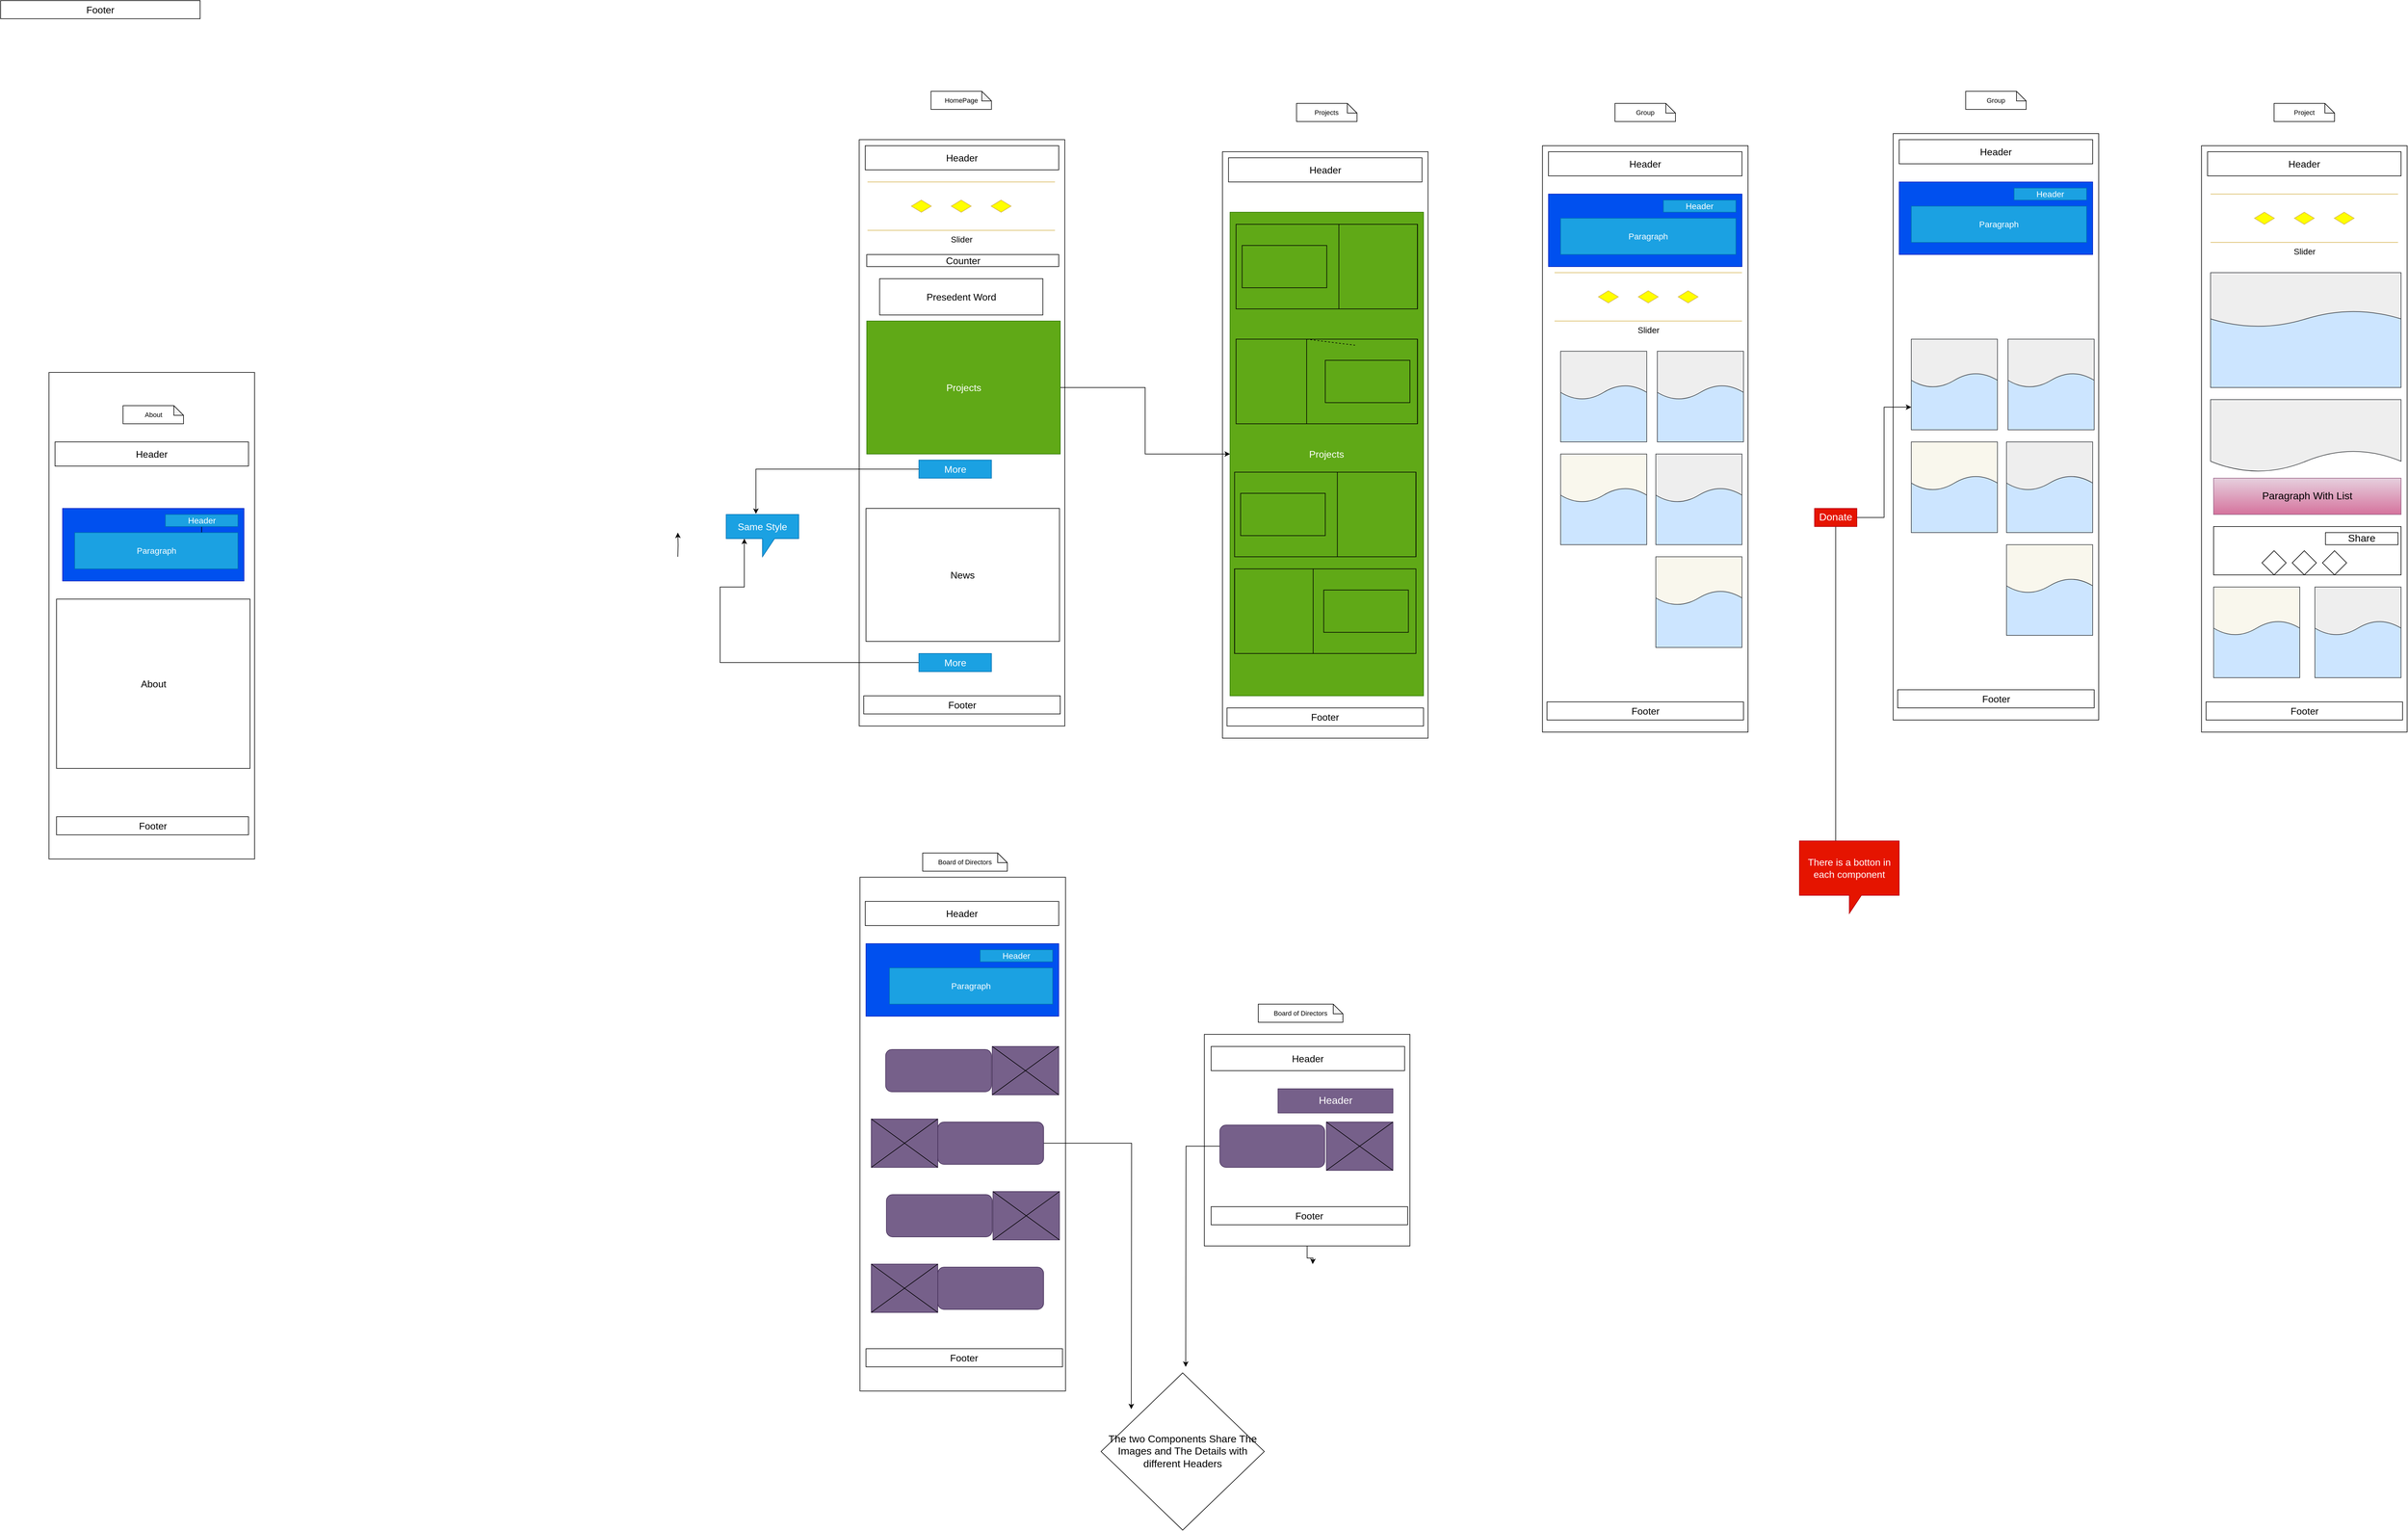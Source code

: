 <mxfile version="20.2.2" type="github">
  <diagram id="3tNO3jkayJGjovwc4Qjn" name="Page-1">
    <mxGraphModel dx="3144" dy="2160" grid="0" gridSize="10" guides="1" tooltips="1" connect="1" arrows="1" fold="1" page="1" pageScale="1" pageWidth="3300" pageHeight="4681" math="0" shadow="0">
      <root>
        <mxCell id="0" />
        <mxCell id="1" parent="0" />
        <mxCell id="f2MKxU73Fepq0yuGilzE-4" value="Footer" style="rounded=0;whiteSpace=wrap;html=1;fontSize=16;fillColor=none;" vertex="1" parent="1">
          <mxGeometry x="640" y="230" width="330" height="30" as="geometry" />
        </mxCell>
        <mxCell id="f2MKxU73Fepq0yuGilzE-7" value="" style="rounded=0;whiteSpace=wrap;html=1;fontSize=16;fillColor=none;" vertex="1" parent="1">
          <mxGeometry x="2060" y="460" width="340" height="970" as="geometry" />
        </mxCell>
        <mxCell id="f2MKxU73Fepq0yuGilzE-9" value="Header" style="rounded=0;whiteSpace=wrap;html=1;fontSize=16;fillColor=none;" vertex="1" parent="1">
          <mxGeometry x="2070" y="470" width="320" height="40" as="geometry" />
        </mxCell>
        <mxCell id="f2MKxU73Fepq0yuGilzE-10" value="Footer" style="rounded=0;whiteSpace=wrap;html=1;fontSize=16;fillColor=none;" vertex="1" parent="1">
          <mxGeometry x="2067.5" y="1380" width="325" height="30" as="geometry" />
        </mxCell>
        <mxCell id="f2MKxU73Fepq0yuGilzE-35" value="Counter" style="rounded=0;whiteSpace=wrap;html=1;fontSize=16;fillColor=none;" vertex="1" parent="1">
          <mxGeometry x="2072.5" y="650" width="317.5" height="20" as="geometry" />
        </mxCell>
        <mxCell id="f2MKxU73Fepq0yuGilzE-37" value="Presedent Word" style="rounded=0;whiteSpace=wrap;html=1;fontSize=16;fillColor=none;" vertex="1" parent="1">
          <mxGeometry x="2093.75" y="690" width="270" height="60" as="geometry" />
        </mxCell>
        <mxCell id="f2MKxU73Fepq0yuGilzE-69" style="edgeStyle=orthogonalEdgeStyle;rounded=0;orthogonalLoop=1;jettySize=auto;html=1;fontSize=16;" edge="1" parent="1" source="f2MKxU73Fepq0yuGilzE-38" target="f2MKxU73Fepq0yuGilzE-60">
          <mxGeometry relative="1" as="geometry" />
        </mxCell>
        <mxCell id="f2MKxU73Fepq0yuGilzE-38" value="Projects" style="rounded=0;whiteSpace=wrap;html=1;fontSize=16;fillColor=#60a917;fontColor=#ffffff;strokeColor=#2D7600;" vertex="1" parent="1">
          <mxGeometry x="2072.5" y="760" width="320" height="220" as="geometry" />
        </mxCell>
        <mxCell id="f2MKxU73Fepq0yuGilzE-39" value="News" style="rounded=0;whiteSpace=wrap;html=1;fontSize=16;fillColor=none;" vertex="1" parent="1">
          <mxGeometry x="2071.25" y="1070" width="320" height="220" as="geometry" />
        </mxCell>
        <mxCell id="f2MKxU73Fepq0yuGilzE-42" value="HomePage" style="shape=note;whiteSpace=wrap;html=1;backgroundOutline=1;darkOpacity=0.05;fontSize=11;fillColor=none;size=16;" vertex="1" parent="1">
          <mxGeometry x="2178.75" y="380" width="100" height="30" as="geometry" />
        </mxCell>
        <mxCell id="f2MKxU73Fepq0yuGilzE-46" style="edgeStyle=orthogonalEdgeStyle;rounded=0;orthogonalLoop=1;jettySize=auto;html=1;fontSize=16;entryX=0.41;entryY=-0.014;entryDx=0;entryDy=0;entryPerimeter=0;" edge="1" parent="1" source="f2MKxU73Fepq0yuGilzE-44" target="f2MKxU73Fepq0yuGilzE-52">
          <mxGeometry relative="1" as="geometry">
            <mxPoint x="1890" y="1100" as="targetPoint" />
            <Array as="points">
              <mxPoint x="1889" y="1005" />
            </Array>
          </mxGeometry>
        </mxCell>
        <mxCell id="f2MKxU73Fepq0yuGilzE-44" value="More" style="rounded=0;whiteSpace=wrap;html=1;fontSize=16;fillColor=#1ba1e2;fontColor=#ffffff;strokeColor=#006EAF;" vertex="1" parent="1">
          <mxGeometry x="2158.75" y="990" width="120" height="30" as="geometry" />
        </mxCell>
        <mxCell id="f2MKxU73Fepq0yuGilzE-47" style="edgeStyle=orthogonalEdgeStyle;rounded=0;orthogonalLoop=1;jettySize=auto;html=1;fontSize=16;" edge="1" parent="1" source="f2MKxU73Fepq0yuGilzE-45" target="f2MKxU73Fepq0yuGilzE-52">
          <mxGeometry relative="1" as="geometry">
            <mxPoint x="1890" y="1140" as="targetPoint" />
            <Array as="points">
              <mxPoint x="1830" y="1325" />
              <mxPoint x="1830" y="1200" />
              <mxPoint x="1870" y="1200" />
            </Array>
          </mxGeometry>
        </mxCell>
        <mxCell id="f2MKxU73Fepq0yuGilzE-45" value="More" style="rounded=0;whiteSpace=wrap;html=1;fontSize=16;fillColor=#1ba1e2;fontColor=#ffffff;strokeColor=#006EAF;" vertex="1" parent="1">
          <mxGeometry x="2158.75" y="1310" width="120" height="30" as="geometry" />
        </mxCell>
        <mxCell id="f2MKxU73Fepq0yuGilzE-51" style="edgeStyle=orthogonalEdgeStyle;rounded=0;orthogonalLoop=1;jettySize=auto;html=1;exitX=0.5;exitY=1;exitDx=0;exitDy=0;entryX=0.5;entryY=0;entryDx=0;entryDy=0;fontSize=16;" edge="1" parent="1">
          <mxGeometry relative="1" as="geometry">
            <mxPoint x="1760" y="1150" as="sourcePoint" />
            <mxPoint x="1760" y="1110" as="targetPoint" />
          </mxGeometry>
        </mxCell>
        <mxCell id="f2MKxU73Fepq0yuGilzE-52" value="Same Style" style="shape=callout;whiteSpace=wrap;html=1;perimeter=calloutPerimeter;fontSize=16;fillColor=#1ba1e2;fontColor=#ffffff;strokeColor=#006EAF;" vertex="1" parent="1">
          <mxGeometry x="1840" y="1080" width="120" height="70" as="geometry" />
        </mxCell>
        <mxCell id="f2MKxU73Fepq0yuGilzE-54" value="" style="rounded=0;whiteSpace=wrap;html=1;fontSize=16;fillColor=none;" vertex="1" parent="1">
          <mxGeometry x="2660.8" y="480" width="340" height="970" as="geometry" />
        </mxCell>
        <mxCell id="f2MKxU73Fepq0yuGilzE-55" value="Header" style="rounded=0;whiteSpace=wrap;html=1;fontSize=16;fillColor=none;" vertex="1" parent="1">
          <mxGeometry x="2670.8" y="490" width="320" height="40" as="geometry" />
        </mxCell>
        <mxCell id="f2MKxU73Fepq0yuGilzE-56" value="Footer" style="rounded=0;whiteSpace=wrap;html=1;fontSize=16;fillColor=none;" vertex="1" parent="1">
          <mxGeometry x="2668.3" y="1400" width="325" height="30" as="geometry" />
        </mxCell>
        <mxCell id="f2MKxU73Fepq0yuGilzE-60" value="Projects" style="rounded=0;whiteSpace=wrap;html=1;fontSize=16;fillColor=#60a917;fontColor=#ffffff;strokeColor=#2D7600;" vertex="1" parent="1">
          <mxGeometry x="2673.3" y="580" width="320" height="800" as="geometry" />
        </mxCell>
        <mxCell id="f2MKxU73Fepq0yuGilzE-71" value="Header" style="rounded=0;whiteSpace=wrap;html=1;fontSize=16;fillColor=none;" vertex="1" parent="1">
          <mxGeometry x="730" y="960" width="320" height="40" as="geometry" />
        </mxCell>
        <mxCell id="f2MKxU73Fepq0yuGilzE-72" value="Footer" style="rounded=0;whiteSpace=wrap;html=1;fontSize=16;fillColor=none;" vertex="1" parent="1">
          <mxGeometry x="732.5" y="1580" width="317.5" height="30" as="geometry" />
        </mxCell>
        <mxCell id="f2MKxU73Fepq0yuGilzE-73" value="About" style="rounded=0;whiteSpace=wrap;html=1;fontSize=16;fillColor=none;" vertex="1" parent="1">
          <mxGeometry x="732.5" y="1220" width="320" height="280" as="geometry" />
        </mxCell>
        <mxCell id="f2MKxU73Fepq0yuGilzE-74" value="Projects" style="shape=note;whiteSpace=wrap;html=1;backgroundOutline=1;darkOpacity=0.05;fontSize=11;fillColor=none;size=16;" vertex="1" parent="1">
          <mxGeometry x="2783.3" y="400" width="100" height="30" as="geometry" />
        </mxCell>
        <mxCell id="f2MKxU73Fepq0yuGilzE-75" value="About" style="shape=note;whiteSpace=wrap;html=1;backgroundOutline=1;darkOpacity=0.05;fontSize=11;fillColor=none;size=16;" vertex="1" parent="1">
          <mxGeometry x="842.5" y="900" width="100" height="30" as="geometry" />
        </mxCell>
        <mxCell id="f2MKxU73Fepq0yuGilzE-76" value="" style="rounded=0;whiteSpace=wrap;html=1;fontSize=16;fillColor=none;" vertex="1" parent="1">
          <mxGeometry x="720" y="845" width="340" height="805" as="geometry" />
        </mxCell>
        <mxCell id="f2MKxU73Fepq0yuGilzE-77" value="" style="rounded=0;whiteSpace=wrap;html=1;fontSize=16;fillColor=#0050ef;strokeColor=#001DBC;fontColor=#ffffff;" vertex="1" parent="1">
          <mxGeometry x="742.5" y="1070" width="300" height="120" as="geometry" />
        </mxCell>
        <mxCell id="f2MKxU73Fepq0yuGilzE-83" value="" style="edgeStyle=orthogonalEdgeStyle;rounded=0;orthogonalLoop=1;jettySize=auto;html=1;fontSize=14;" edge="1" parent="1" source="f2MKxU73Fepq0yuGilzE-78" target="f2MKxU73Fepq0yuGilzE-79">
          <mxGeometry relative="1" as="geometry" />
        </mxCell>
        <mxCell id="f2MKxU73Fepq0yuGilzE-78" value="Header" style="rounded=0;whiteSpace=wrap;html=1;fontSize=14;fillColor=#1ba1e2;fontColor=#ffffff;strokeColor=#006EAF;" vertex="1" parent="1">
          <mxGeometry x="912.5" y="1080" width="120" height="20" as="geometry" />
        </mxCell>
        <mxCell id="f2MKxU73Fepq0yuGilzE-79" value="Paragraph" style="rounded=0;whiteSpace=wrap;html=1;fontSize=14;fillColor=#1ba1e2;fontColor=#ffffff;strokeColor=#006EAF;" vertex="1" parent="1">
          <mxGeometry x="762.5" y="1110" width="270" height="60" as="geometry" />
        </mxCell>
        <mxCell id="f2MKxU73Fepq0yuGilzE-84" value="" style="rounded=0;whiteSpace=wrap;html=1;fontSize=16;fillColor=#0050ef;strokeColor=#001DBC;fontColor=#ffffff;" vertex="1" parent="1">
          <mxGeometry x="2071.25" y="1790" width="318.75" height="120" as="geometry" />
        </mxCell>
        <mxCell id="f2MKxU73Fepq0yuGilzE-85" value="Header" style="rounded=0;whiteSpace=wrap;html=1;fontSize=14;fillColor=#1ba1e2;fontColor=#ffffff;strokeColor=#006EAF;" vertex="1" parent="1">
          <mxGeometry x="2260" y="1800" width="120" height="20" as="geometry" />
        </mxCell>
        <mxCell id="f2MKxU73Fepq0yuGilzE-86" value="Paragraph" style="rounded=0;whiteSpace=wrap;html=1;fontSize=14;fillColor=#1ba1e2;fontColor=#ffffff;strokeColor=#006EAF;" vertex="1" parent="1">
          <mxGeometry x="2110" y="1830" width="270" height="60" as="geometry" />
        </mxCell>
        <mxCell id="f2MKxU73Fepq0yuGilzE-87" value="" style="rounded=0;whiteSpace=wrap;html=1;fontSize=14;fillColor=none;" vertex="1" parent="1">
          <mxGeometry x="2683.3" y="600" width="300" height="140" as="geometry" />
        </mxCell>
        <mxCell id="f2MKxU73Fepq0yuGilzE-88" value="" style="rounded=0;whiteSpace=wrap;html=1;fontSize=14;fillColor=none;" vertex="1" parent="1">
          <mxGeometry x="2853.3" y="600" width="130" height="140" as="geometry" />
        </mxCell>
        <mxCell id="f2MKxU73Fepq0yuGilzE-89" value="" style="rounded=0;whiteSpace=wrap;html=1;fontSize=14;fillColor=none;" vertex="1" parent="1">
          <mxGeometry x="2693.3" y="635" width="140" height="70" as="geometry" />
        </mxCell>
        <mxCell id="f2MKxU73Fepq0yuGilzE-90" value="" style="rounded=0;whiteSpace=wrap;html=1;fontSize=14;fillColor=none;" vertex="1" parent="1">
          <mxGeometry x="2683.3" y="790" width="300" height="140" as="geometry" />
        </mxCell>
        <mxCell id="f2MKxU73Fepq0yuGilzE-91" value="" style="rounded=0;whiteSpace=wrap;html=1;fontSize=14;fillColor=none;" vertex="1" parent="1">
          <mxGeometry x="2800" y="790" width="183.3" height="140" as="geometry" />
        </mxCell>
        <mxCell id="f2MKxU73Fepq0yuGilzE-92" value="" style="rounded=0;whiteSpace=wrap;html=1;fontSize=14;fillColor=none;" vertex="1" parent="1">
          <mxGeometry x="2830.8" y="825" width="140" height="70" as="geometry" />
        </mxCell>
        <mxCell id="f2MKxU73Fepq0yuGilzE-96" value="" style="rounded=0;whiteSpace=wrap;html=1;fontSize=14;fillColor=none;" vertex="1" parent="1">
          <mxGeometry x="2680.8" y="1010" width="300" height="140" as="geometry" />
        </mxCell>
        <mxCell id="f2MKxU73Fepq0yuGilzE-97" value="" style="rounded=0;whiteSpace=wrap;html=1;fontSize=14;fillColor=none;" vertex="1" parent="1">
          <mxGeometry x="2850.8" y="1010" width="130" height="140" as="geometry" />
        </mxCell>
        <mxCell id="f2MKxU73Fepq0yuGilzE-98" value="" style="rounded=0;whiteSpace=wrap;html=1;fontSize=14;fillColor=none;" vertex="1" parent="1">
          <mxGeometry x="2690.8" y="1045" width="140" height="70" as="geometry" />
        </mxCell>
        <mxCell id="f2MKxU73Fepq0yuGilzE-99" value="" style="rounded=0;whiteSpace=wrap;html=1;fontSize=14;fillColor=none;" vertex="1" parent="1">
          <mxGeometry x="2680.8" y="1170" width="300" height="140" as="geometry" />
        </mxCell>
        <mxCell id="f2MKxU73Fepq0yuGilzE-100" value="" style="rounded=0;whiteSpace=wrap;html=1;fontSize=14;fillColor=none;" vertex="1" parent="1">
          <mxGeometry x="2828.3" y="1205" width="140" height="70" as="geometry" />
        </mxCell>
        <mxCell id="f2MKxU73Fepq0yuGilzE-101" value="" style="rounded=0;whiteSpace=wrap;html=1;fontSize=14;fillColor=none;" vertex="1" parent="1">
          <mxGeometry x="2680.8" y="1170" width="130" height="140" as="geometry" />
        </mxCell>
        <mxCell id="f2MKxU73Fepq0yuGilzE-102" value="" style="rounded=0;whiteSpace=wrap;html=1;fontSize=16;fillColor=none;" vertex="1" parent="1">
          <mxGeometry x="3190" y="470" width="340" height="970" as="geometry" />
        </mxCell>
        <mxCell id="f2MKxU73Fepq0yuGilzE-103" value="Header" style="rounded=0;whiteSpace=wrap;html=1;fontSize=16;fillColor=none;" vertex="1" parent="1">
          <mxGeometry x="3200" y="480" width="320" height="40" as="geometry" />
        </mxCell>
        <mxCell id="f2MKxU73Fepq0yuGilzE-104" value="Footer" style="rounded=0;whiteSpace=wrap;html=1;fontSize=16;fillColor=none;" vertex="1" parent="1">
          <mxGeometry x="3197.5" y="1390" width="325" height="30" as="geometry" />
        </mxCell>
        <mxCell id="f2MKxU73Fepq0yuGilzE-105" value="Group" style="shape=note;whiteSpace=wrap;html=1;backgroundOutline=1;darkOpacity=0.05;fontSize=11;fillColor=none;size=16;" vertex="1" parent="1">
          <mxGeometry x="3310" y="400" width="100" height="30" as="geometry" />
        </mxCell>
        <mxCell id="f2MKxU73Fepq0yuGilzE-106" value="" style="rounded=0;whiteSpace=wrap;html=1;fontSize=16;fillColor=#0050ef;strokeColor=#001DBC;fontColor=#ffffff;" vertex="1" parent="1">
          <mxGeometry x="3200" y="550" width="320" height="120" as="geometry" />
        </mxCell>
        <mxCell id="f2MKxU73Fepq0yuGilzE-107" value="Header" style="rounded=0;whiteSpace=wrap;html=1;fontSize=14;fillColor=#1ba1e2;fontColor=#ffffff;strokeColor=#006EAF;" vertex="1" parent="1">
          <mxGeometry x="3390" y="560" width="120" height="20" as="geometry" />
        </mxCell>
        <mxCell id="f2MKxU73Fepq0yuGilzE-108" value="Paragraph" style="rounded=0;whiteSpace=wrap;html=1;fontSize=14;fillColor=#1ba1e2;fontColor=#ffffff;strokeColor=#006EAF;" vertex="1" parent="1">
          <mxGeometry x="3220" y="590" width="290" height="60" as="geometry" />
        </mxCell>
        <mxCell id="f2MKxU73Fepq0yuGilzE-114" value="" style="endArrow=none;dashed=1;html=1;rounded=0;fontSize=14;exitX=0;exitY=0;exitDx=0;exitDy=0;" edge="1" parent="1" source="f2MKxU73Fepq0yuGilzE-91">
          <mxGeometry width="50" height="50" relative="1" as="geometry">
            <mxPoint x="2830" y="850" as="sourcePoint" />
            <mxPoint x="2880" y="800" as="targetPoint" />
          </mxGeometry>
        </mxCell>
        <mxCell id="f2MKxU73Fepq0yuGilzE-117" value="" style="rounded=0;whiteSpace=wrap;html=1;fontSize=14;fillColor=#cce5ff;strokeColor=#36393d;" vertex="1" parent="1">
          <mxGeometry x="3380" y="810" width="142.5" height="150" as="geometry" />
        </mxCell>
        <mxCell id="f2MKxU73Fepq0yuGilzE-118" value="" style="shape=document;whiteSpace=wrap;html=1;boundedLbl=1;fontSize=14;fillColor=#eeeeee;strokeColor=#36393d;" vertex="1" parent="1">
          <mxGeometry x="3380" y="810" width="142.5" height="80" as="geometry" />
        </mxCell>
        <mxCell id="f2MKxU73Fepq0yuGilzE-119" value="Slider" style="verticalLabelPosition=bottom;verticalAlign=top;html=1;shape=mxgraph.flowchart.parallel_mode;pointerEvents=1;fontSize=14;fillColor=default;gradientColor=#ffd966;strokeColor=#d6b656;" vertex="1" parent="1">
          <mxGeometry x="3210" y="680" width="310" height="80" as="geometry" />
        </mxCell>
        <mxCell id="f2MKxU73Fepq0yuGilzE-120" value="Slider" style="verticalLabelPosition=bottom;verticalAlign=top;html=1;shape=mxgraph.flowchart.parallel_mode;pointerEvents=1;fontSize=14;fillColor=default;gradientColor=#ffd966;strokeColor=#d6b656;" vertex="1" parent="1">
          <mxGeometry x="2073.75" y="530" width="310" height="80" as="geometry" />
        </mxCell>
        <mxCell id="f2MKxU73Fepq0yuGilzE-124" value="" style="rounded=0;whiteSpace=wrap;html=1;fontSize=14;fillColor=#cce5ff;strokeColor=#36393d;" vertex="1" parent="1">
          <mxGeometry x="3220" y="810" width="142.5" height="150" as="geometry" />
        </mxCell>
        <mxCell id="f2MKxU73Fepq0yuGilzE-125" value="" style="shape=document;whiteSpace=wrap;html=1;boundedLbl=1;fontSize=14;fillColor=#eeeeee;strokeColor=#36393d;" vertex="1" parent="1">
          <mxGeometry x="3220" y="810" width="142.5" height="80" as="geometry" />
        </mxCell>
        <mxCell id="f2MKxU73Fepq0yuGilzE-126" value="" style="rounded=0;whiteSpace=wrap;html=1;fontSize=14;fillColor=#cce5ff;strokeColor=#36393d;" vertex="1" parent="1">
          <mxGeometry x="3377.5" y="980" width="142.5" height="150" as="geometry" />
        </mxCell>
        <mxCell id="f2MKxU73Fepq0yuGilzE-127" value="" style="shape=document;whiteSpace=wrap;html=1;boundedLbl=1;fontSize=14;fillColor=#eeeeee;strokeColor=#36393d;" vertex="1" parent="1">
          <mxGeometry x="3377.5" y="980" width="142.5" height="80" as="geometry" />
        </mxCell>
        <mxCell id="f2MKxU73Fepq0yuGilzE-128" value="" style="rounded=0;whiteSpace=wrap;html=1;fontSize=14;fillColor=#cce5ff;strokeColor=#36393d;" vertex="1" parent="1">
          <mxGeometry x="3220" y="980" width="142.5" height="150" as="geometry" />
        </mxCell>
        <mxCell id="f2MKxU73Fepq0yuGilzE-129" value="" style="shape=document;whiteSpace=wrap;html=1;boundedLbl=1;fontSize=14;fillColor=#f9f7ed;strokeColor=#36393d;" vertex="1" parent="1">
          <mxGeometry x="3220" y="980" width="142.5" height="80" as="geometry" />
        </mxCell>
        <mxCell id="f2MKxU73Fepq0yuGilzE-131" value="" style="rounded=0;whiteSpace=wrap;html=1;fontSize=14;fillColor=#cce5ff;strokeColor=#36393d;" vertex="1" parent="1">
          <mxGeometry x="3377.5" y="1150" width="142.5" height="150" as="geometry" />
        </mxCell>
        <mxCell id="f2MKxU73Fepq0yuGilzE-132" value="" style="shape=document;whiteSpace=wrap;html=1;boundedLbl=1;fontSize=14;fillColor=#f9f7ed;strokeColor=#36393d;" vertex="1" parent="1">
          <mxGeometry x="3377.5" y="1150" width="142.5" height="80" as="geometry" />
        </mxCell>
        <mxCell id="f2MKxU73Fepq0yuGilzE-151" value="" style="rounded=0;whiteSpace=wrap;html=1;fontSize=16;fillColor=none;" vertex="1" parent="1">
          <mxGeometry x="4280" y="470" width="340" height="970" as="geometry" />
        </mxCell>
        <mxCell id="f2MKxU73Fepq0yuGilzE-152" value="Header" style="rounded=0;whiteSpace=wrap;html=1;fontSize=16;fillColor=none;" vertex="1" parent="1">
          <mxGeometry x="4290" y="480" width="320" height="40" as="geometry" />
        </mxCell>
        <mxCell id="f2MKxU73Fepq0yuGilzE-153" value="Footer" style="rounded=0;whiteSpace=wrap;html=1;fontSize=16;fillColor=none;" vertex="1" parent="1">
          <mxGeometry x="4287.5" y="1390" width="325" height="30" as="geometry" />
        </mxCell>
        <mxCell id="f2MKxU73Fepq0yuGilzE-154" value="Project" style="shape=note;whiteSpace=wrap;html=1;backgroundOutline=1;darkOpacity=0.05;fontSize=11;fillColor=none;size=16;" vertex="1" parent="1">
          <mxGeometry x="4400" y="400" width="100" height="30" as="geometry" />
        </mxCell>
        <mxCell id="f2MKxU73Fepq0yuGilzE-158" value="" style="rounded=0;whiteSpace=wrap;html=1;fontSize=14;fillColor=#cce5ff;strokeColor=#36393d;" vertex="1" parent="1">
          <mxGeometry x="4295" y="680" width="315" height="190" as="geometry" />
        </mxCell>
        <mxCell id="f2MKxU73Fepq0yuGilzE-159" value="" style="shape=document;whiteSpace=wrap;html=1;boundedLbl=1;fontSize=14;fillColor=#eeeeee;strokeColor=#36393d;" vertex="1" parent="1">
          <mxGeometry x="4295" y="680" width="315" height="90" as="geometry" />
        </mxCell>
        <mxCell id="f2MKxU73Fepq0yuGilzE-160" value="Slider" style="verticalLabelPosition=bottom;verticalAlign=top;html=1;shape=mxgraph.flowchart.parallel_mode;pointerEvents=1;fontSize=14;fillColor=default;gradientColor=#ffd966;strokeColor=#d6b656;" vertex="1" parent="1">
          <mxGeometry x="4295" y="550" width="310" height="80" as="geometry" />
        </mxCell>
        <mxCell id="f2MKxU73Fepq0yuGilzE-169" value="" style="shape=document;whiteSpace=wrap;html=1;boundedLbl=1;fontSize=14;fillColor=#eeeeee;strokeColor=#36393d;" vertex="1" parent="1">
          <mxGeometry x="4295" y="890" width="315" height="120" as="geometry" />
        </mxCell>
        <mxCell id="f2MKxU73Fepq0yuGilzE-170" value="Paragraph With List" style="rounded=0;whiteSpace=wrap;html=1;fontSize=17;fillColor=#e6d0de;gradientColor=#d5739d;strokeColor=#996185;" vertex="1" parent="1">
          <mxGeometry x="4300" y="1020" width="310" height="60" as="geometry" />
        </mxCell>
        <mxCell id="f2MKxU73Fepq0yuGilzE-171" value="" style="rounded=0;whiteSpace=wrap;html=1;fontSize=17;fillColor=none;" vertex="1" parent="1">
          <mxGeometry x="4300" y="1100" width="310" height="80" as="geometry" />
        </mxCell>
        <mxCell id="f2MKxU73Fepq0yuGilzE-172" value="Share" style="rounded=0;whiteSpace=wrap;html=1;fontSize=17;fillColor=none;" vertex="1" parent="1">
          <mxGeometry x="4485" y="1110" width="120" height="20" as="geometry" />
        </mxCell>
        <mxCell id="f2MKxU73Fepq0yuGilzE-173" value="" style="rhombus;whiteSpace=wrap;html=1;fontSize=17;fillColor=none;" vertex="1" parent="1">
          <mxGeometry x="4480" y="1140" width="40" height="40" as="geometry" />
        </mxCell>
        <mxCell id="f2MKxU73Fepq0yuGilzE-174" value="" style="rhombus;whiteSpace=wrap;html=1;fontSize=17;fillColor=none;" vertex="1" parent="1">
          <mxGeometry x="4430" y="1140" width="40" height="40" as="geometry" />
        </mxCell>
        <mxCell id="f2MKxU73Fepq0yuGilzE-175" value="" style="rhombus;whiteSpace=wrap;html=1;fontSize=17;fillColor=none;" vertex="1" parent="1">
          <mxGeometry x="4380" y="1140" width="40" height="40" as="geometry" />
        </mxCell>
        <mxCell id="f2MKxU73Fepq0yuGilzE-181" value="" style="rounded=0;whiteSpace=wrap;html=1;fontSize=14;fillColor=#cce5ff;strokeColor=#36393d;" vertex="1" parent="1">
          <mxGeometry x="4467.5" y="1200" width="142.5" height="150" as="geometry" />
        </mxCell>
        <mxCell id="f2MKxU73Fepq0yuGilzE-182" value="" style="shape=document;whiteSpace=wrap;html=1;boundedLbl=1;fontSize=14;fillColor=#eeeeee;strokeColor=#36393d;" vertex="1" parent="1">
          <mxGeometry x="4467.5" y="1200" width="142.5" height="80" as="geometry" />
        </mxCell>
        <mxCell id="f2MKxU73Fepq0yuGilzE-183" value="" style="rounded=0;whiteSpace=wrap;html=1;fontSize=14;fillColor=#cce5ff;strokeColor=#36393d;" vertex="1" parent="1">
          <mxGeometry x="4300" y="1200" width="142.5" height="150" as="geometry" />
        </mxCell>
        <mxCell id="f2MKxU73Fepq0yuGilzE-184" value="" style="shape=document;whiteSpace=wrap;html=1;boundedLbl=1;fontSize=14;fillColor=#f9f7ed;strokeColor=#36393d;" vertex="1" parent="1">
          <mxGeometry x="4300" y="1200" width="142.5" height="80" as="geometry" />
        </mxCell>
        <mxCell id="f2MKxU73Fepq0yuGilzE-185" value="" style="rounded=0;whiteSpace=wrap;html=1;fontSize=16;fillColor=none;" vertex="1" parent="1">
          <mxGeometry x="3770" y="450" width="340" height="970" as="geometry" />
        </mxCell>
        <mxCell id="f2MKxU73Fepq0yuGilzE-186" value="Header" style="rounded=0;whiteSpace=wrap;html=1;fontSize=16;fillColor=none;" vertex="1" parent="1">
          <mxGeometry x="3780" y="460" width="320" height="40" as="geometry" />
        </mxCell>
        <mxCell id="f2MKxU73Fepq0yuGilzE-187" value="Footer" style="rounded=0;whiteSpace=wrap;html=1;fontSize=16;fillColor=none;" vertex="1" parent="1">
          <mxGeometry x="3777.5" y="1370" width="325" height="30" as="geometry" />
        </mxCell>
        <mxCell id="f2MKxU73Fepq0yuGilzE-188" value="Group" style="shape=note;whiteSpace=wrap;html=1;backgroundOutline=1;darkOpacity=0.05;fontSize=11;fillColor=none;size=16;" vertex="1" parent="1">
          <mxGeometry x="3890" y="380" width="100" height="30" as="geometry" />
        </mxCell>
        <mxCell id="f2MKxU73Fepq0yuGilzE-189" value="" style="rounded=0;whiteSpace=wrap;html=1;fontSize=16;fillColor=#0050ef;strokeColor=#001DBC;fontColor=#ffffff;" vertex="1" parent="1">
          <mxGeometry x="3780" y="530" width="320" height="120" as="geometry" />
        </mxCell>
        <mxCell id="f2MKxU73Fepq0yuGilzE-190" value="Header" style="rounded=0;whiteSpace=wrap;html=1;fontSize=14;fillColor=#1ba1e2;fontColor=#ffffff;strokeColor=#006EAF;" vertex="1" parent="1">
          <mxGeometry x="3970" y="540" width="120" height="20" as="geometry" />
        </mxCell>
        <mxCell id="f2MKxU73Fepq0yuGilzE-191" value="Paragraph" style="rounded=0;whiteSpace=wrap;html=1;fontSize=14;fillColor=#1ba1e2;fontColor=#ffffff;strokeColor=#006EAF;" vertex="1" parent="1">
          <mxGeometry x="3800" y="570" width="290" height="60" as="geometry" />
        </mxCell>
        <mxCell id="f2MKxU73Fepq0yuGilzE-192" value="" style="rounded=0;whiteSpace=wrap;html=1;fontSize=14;fillColor=#cce5ff;strokeColor=#36393d;" vertex="1" parent="1">
          <mxGeometry x="3960" y="790" width="142.5" height="150" as="geometry" />
        </mxCell>
        <mxCell id="f2MKxU73Fepq0yuGilzE-193" value="" style="shape=document;whiteSpace=wrap;html=1;boundedLbl=1;fontSize=14;fillColor=#eeeeee;strokeColor=#36393d;" vertex="1" parent="1">
          <mxGeometry x="3960" y="790" width="142.5" height="80" as="geometry" />
        </mxCell>
        <mxCell id="f2MKxU73Fepq0yuGilzE-195" value="" style="rounded=0;whiteSpace=wrap;html=1;fontSize=14;fillColor=#cce5ff;strokeColor=#36393d;" vertex="1" parent="1">
          <mxGeometry x="3800" y="790" width="142.5" height="150" as="geometry" />
        </mxCell>
        <mxCell id="f2MKxU73Fepq0yuGilzE-196" value="" style="shape=document;whiteSpace=wrap;html=1;boundedLbl=1;fontSize=14;fillColor=#eeeeee;strokeColor=#36393d;" vertex="1" parent="1">
          <mxGeometry x="3800" y="790" width="142.5" height="80" as="geometry" />
        </mxCell>
        <mxCell id="f2MKxU73Fepq0yuGilzE-197" value="" style="rounded=0;whiteSpace=wrap;html=1;fontSize=14;fillColor=#cce5ff;strokeColor=#36393d;" vertex="1" parent="1">
          <mxGeometry x="3957.5" y="960" width="142.5" height="150" as="geometry" />
        </mxCell>
        <mxCell id="f2MKxU73Fepq0yuGilzE-198" value="" style="shape=document;whiteSpace=wrap;html=1;boundedLbl=1;fontSize=14;fillColor=#eeeeee;strokeColor=#36393d;" vertex="1" parent="1">
          <mxGeometry x="3957.5" y="960" width="142.5" height="80" as="geometry" />
        </mxCell>
        <mxCell id="f2MKxU73Fepq0yuGilzE-199" value="" style="rounded=0;whiteSpace=wrap;html=1;fontSize=14;fillColor=#cce5ff;strokeColor=#36393d;" vertex="1" parent="1">
          <mxGeometry x="3800" y="960" width="142.5" height="150" as="geometry" />
        </mxCell>
        <mxCell id="f2MKxU73Fepq0yuGilzE-200" value="" style="shape=document;whiteSpace=wrap;html=1;boundedLbl=1;fontSize=14;fillColor=#f9f7ed;strokeColor=#36393d;" vertex="1" parent="1">
          <mxGeometry x="3800" y="960" width="142.5" height="80" as="geometry" />
        </mxCell>
        <mxCell id="f2MKxU73Fepq0yuGilzE-201" value="" style="rounded=0;whiteSpace=wrap;html=1;fontSize=14;fillColor=#cce5ff;strokeColor=#36393d;" vertex="1" parent="1">
          <mxGeometry x="3957.5" y="1130" width="142.5" height="150" as="geometry" />
        </mxCell>
        <mxCell id="f2MKxU73Fepq0yuGilzE-202" value="" style="shape=document;whiteSpace=wrap;html=1;boundedLbl=1;fontSize=14;fillColor=#f9f7ed;strokeColor=#36393d;" vertex="1" parent="1">
          <mxGeometry x="3957.5" y="1130" width="142.5" height="80" as="geometry" />
        </mxCell>
        <mxCell id="f2MKxU73Fepq0yuGilzE-213" style="edgeStyle=orthogonalEdgeStyle;rounded=0;orthogonalLoop=1;jettySize=auto;html=1;entryX=0;entryY=0.75;entryDx=0;entryDy=0;fontSize=17;" edge="1" parent="1" source="f2MKxU73Fepq0yuGilzE-212" target="f2MKxU73Fepq0yuGilzE-195">
          <mxGeometry relative="1" as="geometry" />
        </mxCell>
        <mxCell id="f2MKxU73Fepq0yuGilzE-214" style="edgeStyle=orthogonalEdgeStyle;rounded=0;orthogonalLoop=1;jettySize=auto;html=1;fontSize=17;" edge="1" parent="1" source="f2MKxU73Fepq0yuGilzE-212">
          <mxGeometry relative="1" as="geometry">
            <mxPoint x="3675" y="1650" as="targetPoint" />
          </mxGeometry>
        </mxCell>
        <mxCell id="f2MKxU73Fepq0yuGilzE-212" value="Donate" style="rounded=0;whiteSpace=wrap;html=1;fontSize=17;fillColor=#e51400;strokeColor=#B20000;fontColor=#ffffff;" vertex="1" parent="1">
          <mxGeometry x="3640" y="1070" width="70" height="30" as="geometry" />
        </mxCell>
        <mxCell id="f2MKxU73Fepq0yuGilzE-215" value="There is a botton in each component" style="shape=callout;whiteSpace=wrap;html=1;perimeter=calloutPerimeter;fontSize=16;fillColor=#e51400;fontColor=#ffffff;strokeColor=#B20000;" vertex="1" parent="1">
          <mxGeometry x="3615" y="1620" width="165" height="120" as="geometry" />
        </mxCell>
        <mxCell id="f2MKxU73Fepq0yuGilzE-217" value="Header" style="rounded=0;whiteSpace=wrap;html=1;fontSize=16;fillColor=none;" vertex="1" parent="1">
          <mxGeometry x="2070" y="1720" width="320" height="40" as="geometry" />
        </mxCell>
        <mxCell id="f2MKxU73Fepq0yuGilzE-219" value="&lt;span class=&quot;VIiyi&quot; lang=&quot;en&quot;&gt;&lt;span data-number-of-phrases=&quot;1&quot; data-phrase-index=&quot;0&quot; data-language-to-translate-into=&quot;ar&quot; data-language-for-alternatives=&quot;en&quot; class=&quot;JLqJ4b ChMk0b&quot;&gt;&lt;span class=&quot;Q4iAWc&quot;&gt;Board of Directors&lt;/span&gt;&lt;/span&gt;&lt;/span&gt;" style="shape=note;whiteSpace=wrap;html=1;backgroundOutline=1;darkOpacity=0.05;fontSize=11;fillColor=none;size=16;" vertex="1" parent="1">
          <mxGeometry x="2165" y="1640" width="140" height="30" as="geometry" />
        </mxCell>
        <mxCell id="f2MKxU73Fepq0yuGilzE-234" value="" style="rounded=0;whiteSpace=wrap;html=1;fontSize=16;fillColor=none;" vertex="1" parent="1">
          <mxGeometry x="2061.25" y="1680" width="340" height="850" as="geometry" />
        </mxCell>
        <mxCell id="f2MKxU73Fepq0yuGilzE-235" value="" style="rounded=0;whiteSpace=wrap;html=1;fontSize=17;fillColor=#76608a;fontColor=#ffffff;strokeColor=#432D57;" vertex="1" parent="1">
          <mxGeometry x="2280" y="1960" width="110" height="80" as="geometry" />
        </mxCell>
        <mxCell id="f2MKxU73Fepq0yuGilzE-236" value="" style="endArrow=none;html=1;rounded=0;fontSize=17;exitX=0;exitY=1;exitDx=0;exitDy=0;entryX=1;entryY=0;entryDx=0;entryDy=0;" edge="1" parent="1" source="f2MKxU73Fepq0yuGilzE-235" target="f2MKxU73Fepq0yuGilzE-235">
          <mxGeometry width="50" height="50" relative="1" as="geometry">
            <mxPoint x="2340" y="2020" as="sourcePoint" />
            <mxPoint x="2390" y="1970" as="targetPoint" />
          </mxGeometry>
        </mxCell>
        <mxCell id="f2MKxU73Fepq0yuGilzE-237" value="" style="endArrow=none;html=1;rounded=0;fontSize=17;exitX=1;exitY=1;exitDx=0;exitDy=0;entryX=0;entryY=0;entryDx=0;entryDy=0;" edge="1" parent="1" source="f2MKxU73Fepq0yuGilzE-235" target="f2MKxU73Fepq0yuGilzE-235">
          <mxGeometry width="50" height="50" relative="1" as="geometry">
            <mxPoint x="2350" y="2010" as="sourcePoint" />
            <mxPoint x="2310" y="1970" as="targetPoint" />
          </mxGeometry>
        </mxCell>
        <mxCell id="f2MKxU73Fepq0yuGilzE-238" value="" style="rounded=1;whiteSpace=wrap;html=1;fontSize=17;fillColor=#76608a;fontColor=#ffffff;strokeColor=#432D57;" vertex="1" parent="1">
          <mxGeometry x="2103.75" y="1965" width="175" height="70" as="geometry" />
        </mxCell>
        <mxCell id="f2MKxU73Fepq0yuGilzE-240" value="" style="rounded=0;whiteSpace=wrap;html=1;fontSize=17;fillColor=#76608a;fontColor=#ffffff;strokeColor=#432D57;" vertex="1" parent="1">
          <mxGeometry x="2080" y="2080" width="110" height="80" as="geometry" />
        </mxCell>
        <mxCell id="f2MKxU73Fepq0yuGilzE-241" value="" style="endArrow=none;html=1;rounded=0;fontSize=17;exitX=0;exitY=1;exitDx=0;exitDy=0;entryX=1;entryY=0;entryDx=0;entryDy=0;" edge="1" parent="1" source="f2MKxU73Fepq0yuGilzE-240" target="f2MKxU73Fepq0yuGilzE-240">
          <mxGeometry width="50" height="50" relative="1" as="geometry">
            <mxPoint x="2140" y="2140" as="sourcePoint" />
            <mxPoint x="2190" y="2090" as="targetPoint" />
          </mxGeometry>
        </mxCell>
        <mxCell id="f2MKxU73Fepq0yuGilzE-242" value="" style="endArrow=none;html=1;rounded=0;fontSize=17;exitX=1;exitY=1;exitDx=0;exitDy=0;entryX=0;entryY=0;entryDx=0;entryDy=0;" edge="1" parent="1" source="f2MKxU73Fepq0yuGilzE-240" target="f2MKxU73Fepq0yuGilzE-240">
          <mxGeometry width="50" height="50" relative="1" as="geometry">
            <mxPoint x="2150" y="2130" as="sourcePoint" />
            <mxPoint x="2110" y="2090" as="targetPoint" />
          </mxGeometry>
        </mxCell>
        <mxCell id="f2MKxU73Fepq0yuGilzE-281" style="edgeStyle=orthogonalEdgeStyle;rounded=0;orthogonalLoop=1;jettySize=auto;html=1;fontSize=17;" edge="1" parent="1" source="f2MKxU73Fepq0yuGilzE-243">
          <mxGeometry relative="1" as="geometry">
            <mxPoint x="2510" y="2560" as="targetPoint" />
          </mxGeometry>
        </mxCell>
        <mxCell id="f2MKxU73Fepq0yuGilzE-243" value="" style="rounded=1;whiteSpace=wrap;html=1;fontSize=17;fillColor=#76608a;fontColor=#ffffff;strokeColor=#432D57;" vertex="1" parent="1">
          <mxGeometry x="2190" y="2085" width="175" height="70" as="geometry" />
        </mxCell>
        <mxCell id="f2MKxU73Fepq0yuGilzE-244" value="" style="rounded=0;whiteSpace=wrap;html=1;fontSize=17;fillColor=#76608a;fontColor=#ffffff;strokeColor=#432D57;" vertex="1" parent="1">
          <mxGeometry x="2281.25" y="2200" width="110" height="80" as="geometry" />
        </mxCell>
        <mxCell id="f2MKxU73Fepq0yuGilzE-245" value="" style="endArrow=none;html=1;rounded=0;fontSize=17;exitX=0;exitY=1;exitDx=0;exitDy=0;entryX=1;entryY=0;entryDx=0;entryDy=0;" edge="1" parent="1" source="f2MKxU73Fepq0yuGilzE-244" target="f2MKxU73Fepq0yuGilzE-244">
          <mxGeometry width="50" height="50" relative="1" as="geometry">
            <mxPoint x="2341.25" y="2260" as="sourcePoint" />
            <mxPoint x="2391.25" y="2210" as="targetPoint" />
          </mxGeometry>
        </mxCell>
        <mxCell id="f2MKxU73Fepq0yuGilzE-246" value="" style="endArrow=none;html=1;rounded=0;fontSize=17;exitX=1;exitY=1;exitDx=0;exitDy=0;entryX=0;entryY=0;entryDx=0;entryDy=0;" edge="1" parent="1" source="f2MKxU73Fepq0yuGilzE-244" target="f2MKxU73Fepq0yuGilzE-244">
          <mxGeometry width="50" height="50" relative="1" as="geometry">
            <mxPoint x="2351.25" y="2250" as="sourcePoint" />
            <mxPoint x="2311.25" y="2210" as="targetPoint" />
          </mxGeometry>
        </mxCell>
        <mxCell id="f2MKxU73Fepq0yuGilzE-247" value="" style="rounded=1;whiteSpace=wrap;html=1;fontSize=17;fillColor=#76608a;fontColor=#ffffff;strokeColor=#432D57;" vertex="1" parent="1">
          <mxGeometry x="2105" y="2205" width="175" height="70" as="geometry" />
        </mxCell>
        <mxCell id="f2MKxU73Fepq0yuGilzE-248" value="" style="rounded=0;whiteSpace=wrap;html=1;fontSize=17;fillColor=#76608a;fontColor=#ffffff;strokeColor=#432D57;" vertex="1" parent="1">
          <mxGeometry x="2080" y="2320" width="110" height="80" as="geometry" />
        </mxCell>
        <mxCell id="f2MKxU73Fepq0yuGilzE-249" value="" style="endArrow=none;html=1;rounded=0;fontSize=17;exitX=0;exitY=1;exitDx=0;exitDy=0;entryX=1;entryY=0;entryDx=0;entryDy=0;" edge="1" parent="1" source="f2MKxU73Fepq0yuGilzE-248" target="f2MKxU73Fepq0yuGilzE-248">
          <mxGeometry width="50" height="50" relative="1" as="geometry">
            <mxPoint x="2140" y="2380" as="sourcePoint" />
            <mxPoint x="2190" y="2330" as="targetPoint" />
          </mxGeometry>
        </mxCell>
        <mxCell id="f2MKxU73Fepq0yuGilzE-250" value="" style="endArrow=none;html=1;rounded=0;fontSize=17;exitX=1;exitY=1;exitDx=0;exitDy=0;entryX=0;entryY=0;entryDx=0;entryDy=0;" edge="1" parent="1" source="f2MKxU73Fepq0yuGilzE-248" target="f2MKxU73Fepq0yuGilzE-248">
          <mxGeometry width="50" height="50" relative="1" as="geometry">
            <mxPoint x="2150" y="2370" as="sourcePoint" />
            <mxPoint x="2110" y="2330" as="targetPoint" />
          </mxGeometry>
        </mxCell>
        <mxCell id="f2MKxU73Fepq0yuGilzE-251" value="" style="rounded=1;whiteSpace=wrap;html=1;fontSize=17;fillColor=#76608a;fontColor=#ffffff;strokeColor=#432D57;" vertex="1" parent="1">
          <mxGeometry x="2190" y="2325" width="175" height="70" as="geometry" />
        </mxCell>
        <mxCell id="f2MKxU73Fepq0yuGilzE-252" value="Footer" style="rounded=0;whiteSpace=wrap;html=1;fontSize=16;fillColor=none;" vertex="1" parent="1">
          <mxGeometry x="2071.25" y="2460" width="325" height="30" as="geometry" />
        </mxCell>
        <mxCell id="f2MKxU73Fepq0yuGilzE-256" value="Header" style="rounded=0;whiteSpace=wrap;html=1;fontSize=16;fillColor=none;" vertex="1" parent="1">
          <mxGeometry x="2642.05" y="1960" width="320" height="40" as="geometry" />
        </mxCell>
        <mxCell id="f2MKxU73Fepq0yuGilzE-257" value="&lt;span class=&quot;VIiyi&quot; lang=&quot;en&quot;&gt;&lt;span data-number-of-phrases=&quot;1&quot; data-phrase-index=&quot;0&quot; data-language-to-translate-into=&quot;ar&quot; data-language-for-alternatives=&quot;en&quot; class=&quot;JLqJ4b ChMk0b&quot;&gt;&lt;span class=&quot;Q4iAWc&quot;&gt;Board of Directors&lt;/span&gt;&lt;/span&gt;&lt;/span&gt;" style="shape=note;whiteSpace=wrap;html=1;backgroundOutline=1;darkOpacity=0.05;fontSize=11;fillColor=none;size=16;" vertex="1" parent="1">
          <mxGeometry x="2720" y="1890" width="140" height="30" as="geometry" />
        </mxCell>
        <mxCell id="f2MKxU73Fepq0yuGilzE-276" style="edgeStyle=orthogonalEdgeStyle;rounded=0;orthogonalLoop=1;jettySize=auto;html=1;fontSize=17;" edge="1" parent="1" source="f2MKxU73Fepq0yuGilzE-258">
          <mxGeometry relative="1" as="geometry">
            <mxPoint x="2810" y="2320" as="targetPoint" />
          </mxGeometry>
        </mxCell>
        <mxCell id="f2MKxU73Fepq0yuGilzE-258" value="" style="rounded=0;whiteSpace=wrap;html=1;fontSize=16;fillColor=none;" vertex="1" parent="1">
          <mxGeometry x="2630.8" y="1940" width="340" height="350" as="geometry" />
        </mxCell>
        <mxCell id="f2MKxU73Fepq0yuGilzE-259" value="" style="rounded=0;whiteSpace=wrap;html=1;fontSize=17;fillColor=#76608a;fontColor=#ffffff;strokeColor=#432D57;" vertex="1" parent="1">
          <mxGeometry x="2832.68" y="2085" width="110" height="80" as="geometry" />
        </mxCell>
        <mxCell id="f2MKxU73Fepq0yuGilzE-260" value="" style="endArrow=none;html=1;rounded=0;fontSize=17;exitX=0;exitY=1;exitDx=0;exitDy=0;entryX=1;entryY=0;entryDx=0;entryDy=0;" edge="1" parent="1" source="f2MKxU73Fepq0yuGilzE-259" target="f2MKxU73Fepq0yuGilzE-259">
          <mxGeometry width="50" height="50" relative="1" as="geometry">
            <mxPoint x="2909.55" y="2290" as="sourcePoint" />
            <mxPoint x="2959.55" y="2240" as="targetPoint" />
          </mxGeometry>
        </mxCell>
        <mxCell id="f2MKxU73Fepq0yuGilzE-261" value="" style="endArrow=none;html=1;rounded=0;fontSize=17;exitX=1;exitY=1;exitDx=0;exitDy=0;entryX=0;entryY=0;entryDx=0;entryDy=0;" edge="1" parent="1" source="f2MKxU73Fepq0yuGilzE-259" target="f2MKxU73Fepq0yuGilzE-259">
          <mxGeometry width="50" height="50" relative="1" as="geometry">
            <mxPoint x="2919.55" y="2280" as="sourcePoint" />
            <mxPoint x="2879.55" y="2240" as="targetPoint" />
          </mxGeometry>
        </mxCell>
        <mxCell id="f2MKxU73Fepq0yuGilzE-283" style="edgeStyle=orthogonalEdgeStyle;rounded=0;orthogonalLoop=1;jettySize=auto;html=1;fontSize=17;" edge="1" parent="1" source="f2MKxU73Fepq0yuGilzE-262">
          <mxGeometry relative="1" as="geometry">
            <mxPoint x="2600" y="2490" as="targetPoint" />
          </mxGeometry>
        </mxCell>
        <mxCell id="f2MKxU73Fepq0yuGilzE-262" value="" style="rounded=1;whiteSpace=wrap;html=1;fontSize=17;fillColor=#76608a;fontColor=#ffffff;strokeColor=#432D57;" vertex="1" parent="1">
          <mxGeometry x="2656.43" y="2090" width="173.57" height="70" as="geometry" />
        </mxCell>
        <mxCell id="f2MKxU73Fepq0yuGilzE-275" value="Footer" style="rounded=0;whiteSpace=wrap;html=1;fontSize=16;fillColor=none;" vertex="1" parent="1">
          <mxGeometry x="2642.05" y="2225" width="325" height="30" as="geometry" />
        </mxCell>
        <mxCell id="f2MKxU73Fepq0yuGilzE-277" value="Header" style="rounded=0;whiteSpace=wrap;html=1;fontSize=17;fillColor=#76608a;fontColor=#ffffff;strokeColor=#432D57;" vertex="1" parent="1">
          <mxGeometry x="2752.68" y="2030" width="190" height="40" as="geometry" />
        </mxCell>
        <mxCell id="f2MKxU73Fepq0yuGilzE-284" value="The two Components Share The Images and The Details with different Headers " style="rhombus;whiteSpace=wrap;html=1;fontSize=17;fillColor=none;gradientColor=#EA1A13;" vertex="1" parent="1">
          <mxGeometry x="2460" y="2500" width="270" height="260" as="geometry" />
        </mxCell>
      </root>
    </mxGraphModel>
  </diagram>
</mxfile>
